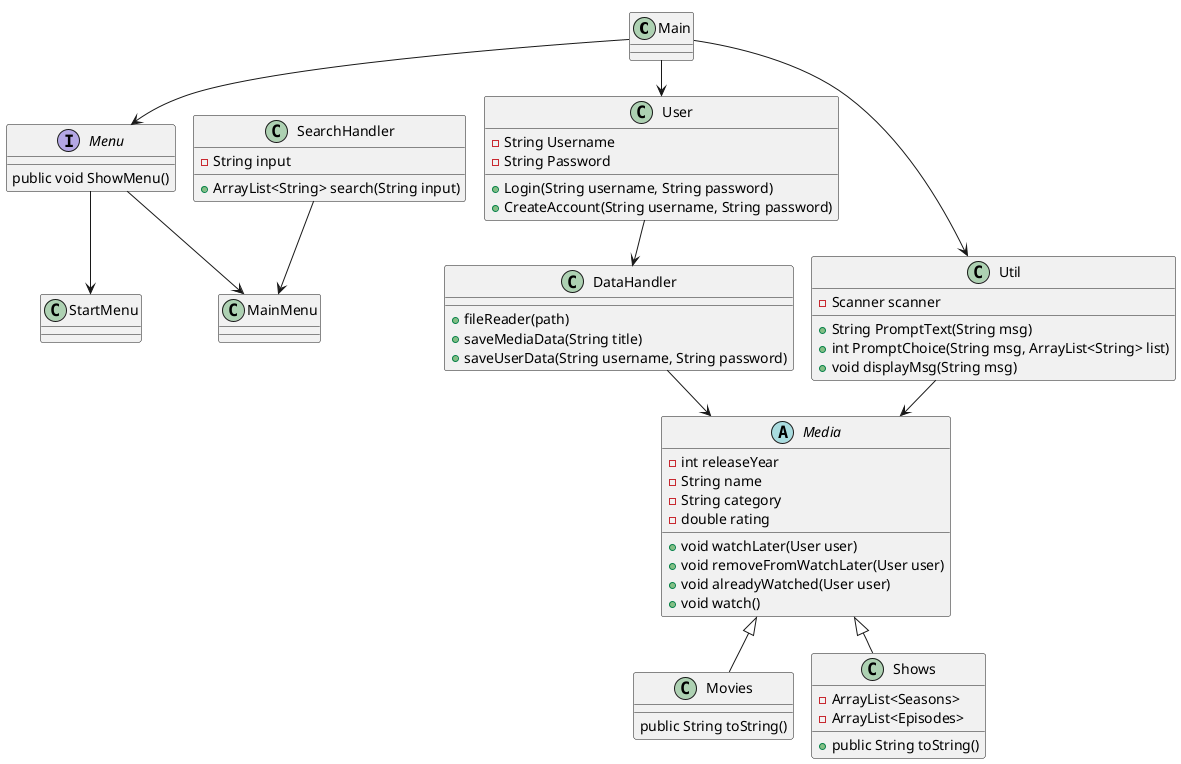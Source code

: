 @startuml
!pragma layout smetana

Class Main{
}

Interface Menu{
public void ShowMenu()
}

Class StartMenu{
}

Class MainMenu{
}

Class User{
- String Username
- String Password
+ Login(String username, String password)
+ CreateAccount(String username, String password)
}

Class SearchHandler {
- String input
+ ArrayList<String> search(String input)
}

Class DataHandler{
+ fileReader(path)
+ saveMediaData(String title)
+ saveUserData(String username, String password)
}

Abstract Media{
- int releaseYear
- String name
- String category
- double rating
+ void watchLater(User user)
+ void removeFromWatchLater(User user)
+ void alreadyWatched(User user)
+ void watch()
}

Class Util{
- Scanner scanner
+ String PromptText(String msg)
+ int PromptChoice(String msg, ArrayList<String> list)
+ void displayMsg(String msg)
}

Class Movies{
public String toString()
}

Class Shows{
- ArrayList<Seasons>
- ArrayList<Episodes>
+ public String toString()
}

Main --> Menu
Menu --> StartMenu
Main --> Util
Main --> User
Menu --> MainMenu
Util --> Media
Media <|-- Shows
Media <|-- Movies
User --> DataHandler
DataHandler --> Media
SearchHandler --> MainMenu


@enduml
